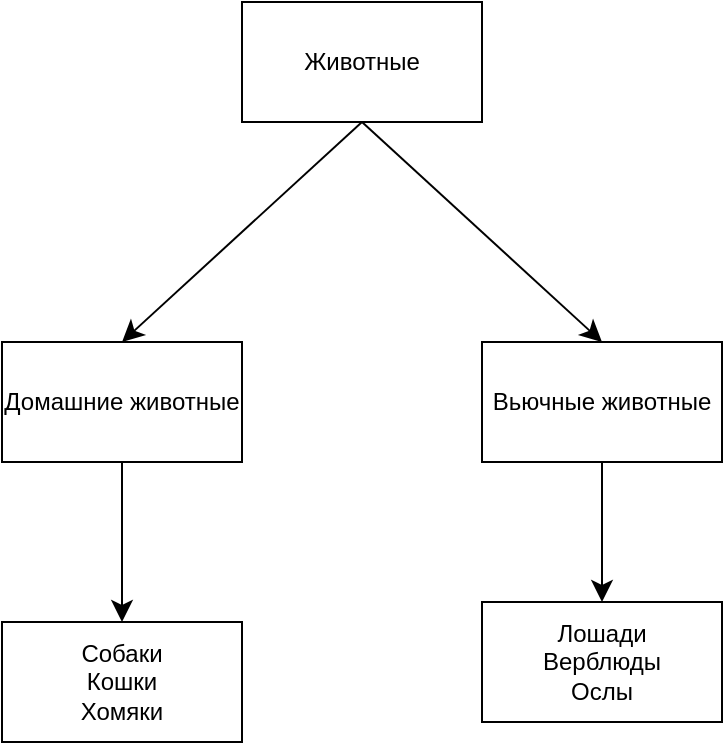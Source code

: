 <mxfile version="24.8.3">
  <diagram id="C5RBs43oDa-KdzZeNtuy" name="Page-1">
    <mxGraphModel dx="739" dy="793" grid="1" gridSize="10" guides="1" tooltips="1" connect="1" arrows="1" fold="1" page="1" pageScale="1" pageWidth="827" pageHeight="1169" math="0" shadow="0">
      <root>
        <mxCell id="WIyWlLk6GJQsqaUBKTNV-0" />
        <mxCell id="WIyWlLk6GJQsqaUBKTNV-1" parent="WIyWlLk6GJQsqaUBKTNV-0" />
        <mxCell id="ZqsY1i57mPwLIK53_c49-7" style="edgeStyle=none;curved=1;rounded=0;orthogonalLoop=1;jettySize=auto;html=1;exitX=0.5;exitY=1;exitDx=0;exitDy=0;entryX=0.5;entryY=0;entryDx=0;entryDy=0;fontSize=12;startSize=8;endSize=8;" edge="1" parent="WIyWlLk6GJQsqaUBKTNV-1" source="ZqsY1i57mPwLIK53_c49-0" target="ZqsY1i57mPwLIK53_c49-2">
          <mxGeometry relative="1" as="geometry" />
        </mxCell>
        <mxCell id="ZqsY1i57mPwLIK53_c49-0" value="Животные" style="rounded=0;whiteSpace=wrap;html=1;" vertex="1" parent="WIyWlLk6GJQsqaUBKTNV-1">
          <mxGeometry x="340" y="100" width="120" height="60" as="geometry" />
        </mxCell>
        <mxCell id="ZqsY1i57mPwLIK53_c49-1" value="Домашние животные" style="rounded=0;whiteSpace=wrap;html=1;" vertex="1" parent="WIyWlLk6GJQsqaUBKTNV-1">
          <mxGeometry x="220" y="270" width="120" height="60" as="geometry" />
        </mxCell>
        <mxCell id="ZqsY1i57mPwLIK53_c49-2" value="Вьючные животные" style="rounded=0;whiteSpace=wrap;html=1;" vertex="1" parent="WIyWlLk6GJQsqaUBKTNV-1">
          <mxGeometry x="460" y="270" width="120" height="60" as="geometry" />
        </mxCell>
        <mxCell id="ZqsY1i57mPwLIK53_c49-3" value="Собаки&lt;div&gt;Кошки&lt;/div&gt;&lt;div&gt;Хомяки&lt;/div&gt;" style="rounded=0;whiteSpace=wrap;html=1;" vertex="1" parent="WIyWlLk6GJQsqaUBKTNV-1">
          <mxGeometry x="220" y="410" width="120" height="60" as="geometry" />
        </mxCell>
        <mxCell id="ZqsY1i57mPwLIK53_c49-4" value="Лошади&lt;div&gt;Верблюды&lt;/div&gt;&lt;div&gt;Ослы&lt;/div&gt;" style="rounded=0;whiteSpace=wrap;html=1;" vertex="1" parent="WIyWlLk6GJQsqaUBKTNV-1">
          <mxGeometry x="460" y="400" width="120" height="60" as="geometry" />
        </mxCell>
        <mxCell id="ZqsY1i57mPwLIK53_c49-5" value="" style="endArrow=classic;html=1;rounded=0;fontSize=12;startSize=8;endSize=8;curved=1;exitX=0.5;exitY=1;exitDx=0;exitDy=0;entryX=0.5;entryY=0;entryDx=0;entryDy=0;" edge="1" parent="WIyWlLk6GJQsqaUBKTNV-1" source="ZqsY1i57mPwLIK53_c49-0" target="ZqsY1i57mPwLIK53_c49-1">
          <mxGeometry width="50" height="50" relative="1" as="geometry">
            <mxPoint x="400" y="430" as="sourcePoint" />
            <mxPoint x="450" y="380" as="targetPoint" />
          </mxGeometry>
        </mxCell>
        <mxCell id="ZqsY1i57mPwLIK53_c49-6" value="" style="endArrow=classic;html=1;rounded=0;fontSize=12;startSize=8;endSize=8;curved=1;exitX=0.5;exitY=1;exitDx=0;exitDy=0;entryX=0.5;entryY=0;entryDx=0;entryDy=0;" edge="1" parent="WIyWlLk6GJQsqaUBKTNV-1" source="ZqsY1i57mPwLIK53_c49-1" target="ZqsY1i57mPwLIK53_c49-3">
          <mxGeometry width="50" height="50" relative="1" as="geometry">
            <mxPoint x="400" y="430" as="sourcePoint" />
            <mxPoint x="450" y="380" as="targetPoint" />
          </mxGeometry>
        </mxCell>
        <mxCell id="ZqsY1i57mPwLIK53_c49-8" value="" style="endArrow=classic;html=1;rounded=0;fontSize=12;startSize=8;endSize=8;curved=1;exitX=0.5;exitY=1;exitDx=0;exitDy=0;entryX=0.5;entryY=0;entryDx=0;entryDy=0;" edge="1" parent="WIyWlLk6GJQsqaUBKTNV-1" source="ZqsY1i57mPwLIK53_c49-2" target="ZqsY1i57mPwLIK53_c49-4">
          <mxGeometry width="50" height="50" relative="1" as="geometry">
            <mxPoint x="520" y="370" as="sourcePoint" />
            <mxPoint x="570" y="320" as="targetPoint" />
          </mxGeometry>
        </mxCell>
      </root>
    </mxGraphModel>
  </diagram>
</mxfile>
